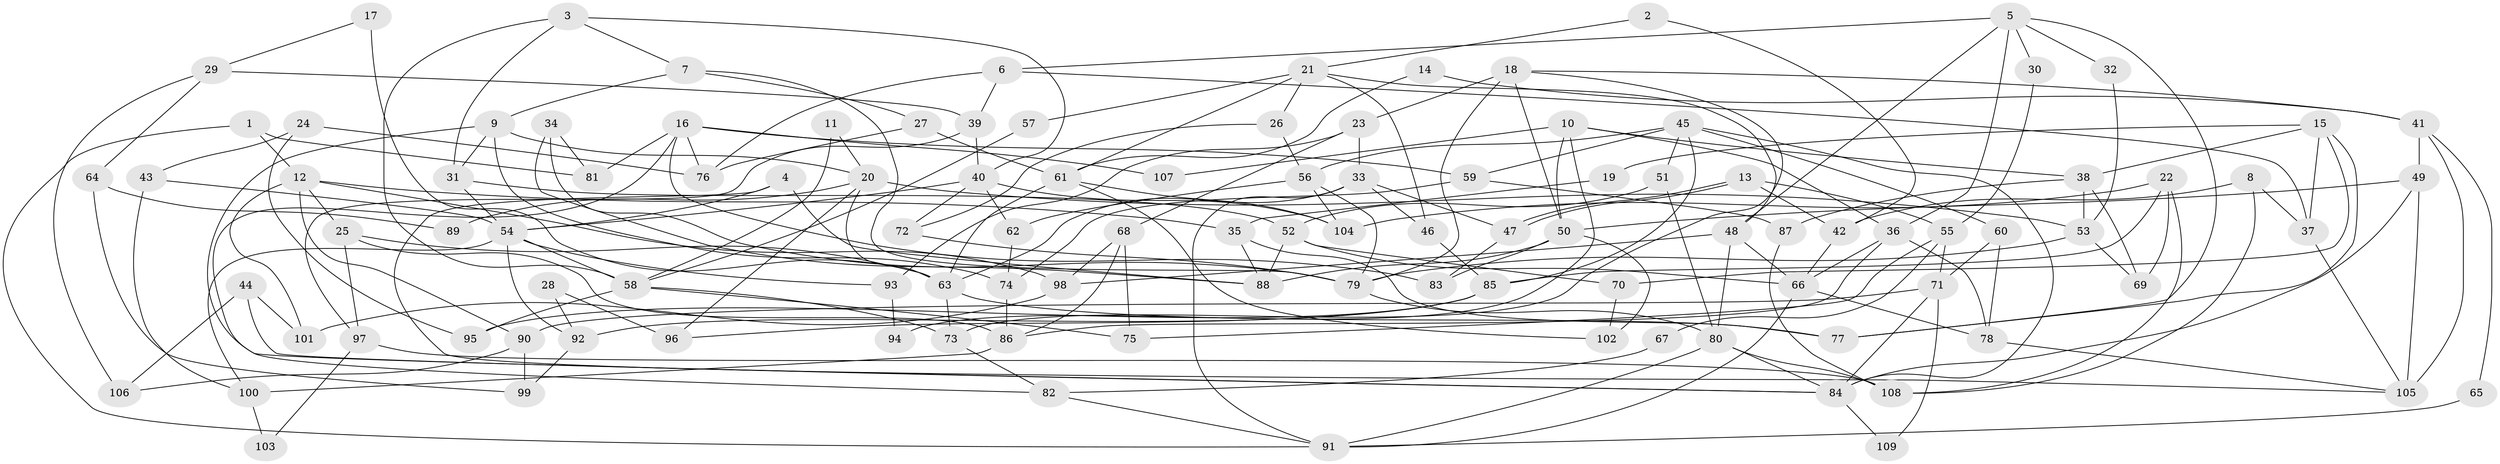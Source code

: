// Generated by graph-tools (version 1.1) at 2025/50/03/09/25 03:50:02]
// undirected, 109 vertices, 218 edges
graph export_dot {
graph [start="1"]
  node [color=gray90,style=filled];
  1;
  2;
  3;
  4;
  5;
  6;
  7;
  8;
  9;
  10;
  11;
  12;
  13;
  14;
  15;
  16;
  17;
  18;
  19;
  20;
  21;
  22;
  23;
  24;
  25;
  26;
  27;
  28;
  29;
  30;
  31;
  32;
  33;
  34;
  35;
  36;
  37;
  38;
  39;
  40;
  41;
  42;
  43;
  44;
  45;
  46;
  47;
  48;
  49;
  50;
  51;
  52;
  53;
  54;
  55;
  56;
  57;
  58;
  59;
  60;
  61;
  62;
  63;
  64;
  65;
  66;
  67;
  68;
  69;
  70;
  71;
  72;
  73;
  74;
  75;
  76;
  77;
  78;
  79;
  80;
  81;
  82;
  83;
  84;
  85;
  86;
  87;
  88;
  89;
  90;
  91;
  92;
  93;
  94;
  95;
  96;
  97;
  98;
  99;
  100;
  101;
  102;
  103;
  104;
  105;
  106;
  107;
  108;
  109;
  1 -- 12;
  1 -- 91;
  1 -- 81;
  2 -- 42;
  2 -- 21;
  3 -- 7;
  3 -- 31;
  3 -- 40;
  3 -- 58;
  4 -- 105;
  4 -- 54;
  4 -- 88;
  5 -- 77;
  5 -- 48;
  5 -- 6;
  5 -- 30;
  5 -- 32;
  5 -- 36;
  6 -- 39;
  6 -- 37;
  6 -- 76;
  7 -- 9;
  7 -- 79;
  7 -- 27;
  8 -- 37;
  8 -- 108;
  8 -- 42;
  9 -- 74;
  9 -- 84;
  9 -- 20;
  9 -- 31;
  10 -- 36;
  10 -- 50;
  10 -- 38;
  10 -- 94;
  10 -- 107;
  11 -- 20;
  11 -- 58;
  12 -- 25;
  12 -- 35;
  12 -- 90;
  12 -- 98;
  12 -- 101;
  13 -- 47;
  13 -- 47;
  13 -- 55;
  13 -- 42;
  14 -- 41;
  14 -- 61;
  15 -- 38;
  15 -- 70;
  15 -- 19;
  15 -- 37;
  15 -- 77;
  16 -- 83;
  16 -- 81;
  16 -- 59;
  16 -- 76;
  16 -- 82;
  16 -- 107;
  17 -- 63;
  17 -- 29;
  18 -- 73;
  18 -- 41;
  18 -- 23;
  18 -- 50;
  18 -- 79;
  19 -- 35;
  20 -- 53;
  20 -- 63;
  20 -- 89;
  20 -- 96;
  21 -- 61;
  21 -- 26;
  21 -- 46;
  21 -- 48;
  21 -- 57;
  22 -- 85;
  22 -- 108;
  22 -- 69;
  22 -- 104;
  23 -- 33;
  23 -- 68;
  23 -- 93;
  24 -- 43;
  24 -- 76;
  24 -- 95;
  25 -- 63;
  25 -- 86;
  25 -- 97;
  26 -- 56;
  26 -- 72;
  27 -- 76;
  27 -- 61;
  28 -- 96;
  28 -- 92;
  29 -- 106;
  29 -- 39;
  29 -- 64;
  30 -- 55;
  31 -- 54;
  31 -- 52;
  32 -- 53;
  33 -- 91;
  33 -- 63;
  33 -- 46;
  33 -- 47;
  34 -- 88;
  34 -- 79;
  34 -- 81;
  35 -- 88;
  35 -- 77;
  36 -- 66;
  36 -- 78;
  36 -- 86;
  37 -- 105;
  38 -- 53;
  38 -- 69;
  38 -- 87;
  39 -- 97;
  39 -- 40;
  40 -- 104;
  40 -- 54;
  40 -- 62;
  40 -- 72;
  41 -- 105;
  41 -- 49;
  41 -- 65;
  42 -- 66;
  43 -- 100;
  43 -- 54;
  44 -- 101;
  44 -- 84;
  44 -- 106;
  45 -- 51;
  45 -- 84;
  45 -- 56;
  45 -- 59;
  45 -- 60;
  45 -- 85;
  46 -- 85;
  47 -- 83;
  48 -- 98;
  48 -- 66;
  48 -- 80;
  49 -- 50;
  49 -- 105;
  49 -- 84;
  50 -- 88;
  50 -- 83;
  50 -- 102;
  51 -- 52;
  51 -- 80;
  52 -- 66;
  52 -- 70;
  52 -- 88;
  53 -- 69;
  53 -- 79;
  54 -- 58;
  54 -- 92;
  54 -- 93;
  54 -- 100;
  55 -- 71;
  55 -- 75;
  55 -- 67;
  56 -- 79;
  56 -- 62;
  56 -- 104;
  57 -- 58;
  58 -- 95;
  58 -- 73;
  58 -- 75;
  59 -- 74;
  59 -- 87;
  60 -- 78;
  60 -- 71;
  61 -- 104;
  61 -- 63;
  61 -- 102;
  62 -- 74;
  63 -- 73;
  63 -- 77;
  64 -- 99;
  64 -- 89;
  65 -- 91;
  66 -- 78;
  66 -- 91;
  67 -- 82;
  68 -- 86;
  68 -- 75;
  68 -- 98;
  70 -- 102;
  71 -- 84;
  71 -- 90;
  71 -- 109;
  72 -- 79;
  73 -- 82;
  74 -- 86;
  78 -- 105;
  79 -- 80;
  80 -- 91;
  80 -- 84;
  80 -- 108;
  82 -- 91;
  84 -- 109;
  85 -- 92;
  85 -- 95;
  85 -- 96;
  86 -- 100;
  87 -- 108;
  90 -- 99;
  90 -- 106;
  92 -- 99;
  93 -- 94;
  97 -- 108;
  97 -- 103;
  98 -- 101;
  100 -- 103;
}
